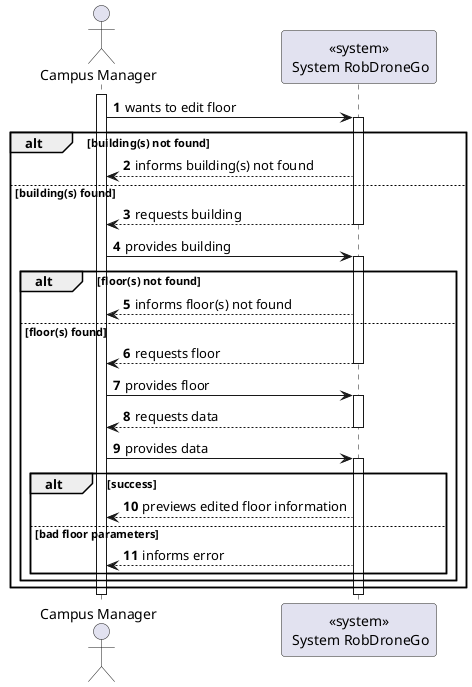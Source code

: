 @startuml
autonumber

actor "Campus Manager" as usr

participant "<<system>>\n System RobDroneGo" as sys

activate usr
    usr -> sys : wants to edit floor
    activate sys
    alt building(s) not found
        sys --> usr : informs building(s) not found
    else building(s) found

        sys --> usr : requests building
    deactivate sys

    usr -> sys : provides building
    activate sys
        alt floor(s) not found
            sys --> usr : informs floor(s) not found
        else floor(s) found
            sys --> usr : requests floor
            deactivate sys

            usr -> sys : provides floor
            activate sys
                sys --> usr : requests data
            deactivate sys

    usr -> sys : provides data
    activate sys
        alt success
            sys --> usr : previews edited floor information
        else bad floor parameters
            sys --> usr : informs error
        end
    end
end
    deactivate sys
deactivate usr

@enduml
